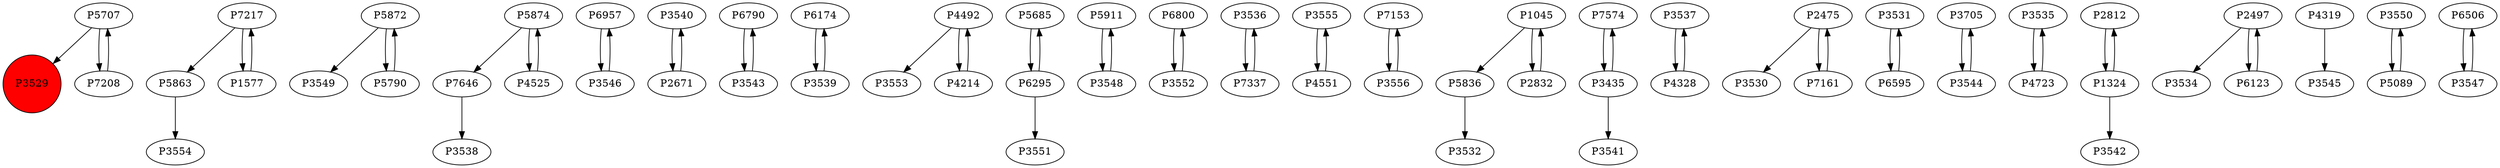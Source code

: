 digraph {
	P5707 -> P3529
	P7217 -> P5863
	P5872 -> P3549
	P7646 -> P3538
	P6957 -> P3546
	P3540 -> P2671
	P6790 -> P3543
	P6174 -> P3539
	P5874 -> P7646
	P4492 -> P3553
	P5685 -> P6295
	P5872 -> P5790
	P5911 -> P3548
	P6800 -> P3552
	P3543 -> P6790
	P3536 -> P7337
	P3555 -> P4551
	P7153 -> P3556
	P5707 -> P7208
	P2671 -> P3540
	P7337 -> P3536
	P1045 -> P5836
	P3552 -> P6800
	P3546 -> P6957
	P5836 -> P3532
	P4551 -> P3555
	P7574 -> P3435
	P3537 -> P4328
	P2475 -> P3530
	P3531 -> P6595
	P6295 -> P3551
	P3705 -> P3544
	P3535 -> P4723
	P2812 -> P1324
	P4214 -> P4492
	P2497 -> P3534
	P1324 -> P2812
	P4319 -> P3545
	P1324 -> P3542
	P7208 -> P5707
	P3550 -> P5089
	P4525 -> P5874
	P3435 -> P3541
	P6123 -> P2497
	P5089 -> P3550
	P5863 -> P3554
	P3556 -> P7153
	P4492 -> P4214
	P7161 -> P2475
	P7217 -> P1577
	P6506 -> P3547
	P1045 -> P2832
	P2497 -> P6123
	P5874 -> P4525
	P5790 -> P5872
	P4723 -> P3535
	P6595 -> P3531
	P3435 -> P7574
	P3539 -> P6174
	P3548 -> P5911
	P1577 -> P7217
	P2832 -> P1045
	P6295 -> P5685
	P3544 -> P3705
	P2475 -> P7161
	P4328 -> P3537
	P3547 -> P6506
	P3529 [shape=circle]
	P3529 [style=filled]
	P3529 [fillcolor=red]
}